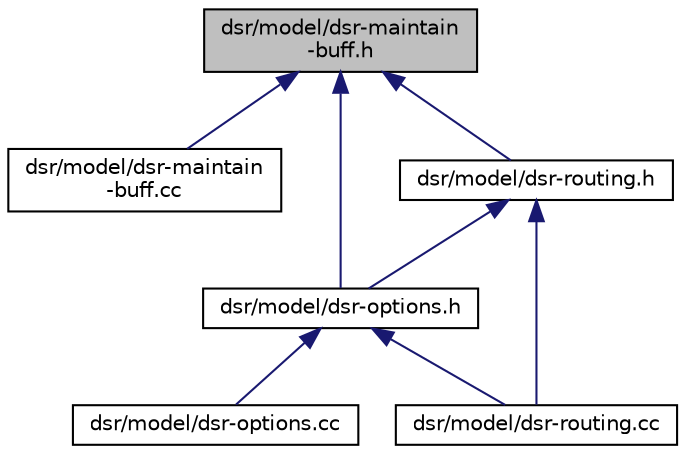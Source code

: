 digraph "dsr/model/dsr-maintain-buff.h"
{
  edge [fontname="Helvetica",fontsize="10",labelfontname="Helvetica",labelfontsize="10"];
  node [fontname="Helvetica",fontsize="10",shape=record];
  Node1 [label="dsr/model/dsr-maintain\l-buff.h",height=0.2,width=0.4,color="black", fillcolor="grey75", style="filled", fontcolor="black"];
  Node1 -> Node2 [dir="back",color="midnightblue",fontsize="10",style="solid"];
  Node2 [label="dsr/model/dsr-maintain\l-buff.cc",height=0.2,width=0.4,color="black", fillcolor="white", style="filled",URL="$d0/d7b/dsr-maintain-buff_8cc.html"];
  Node1 -> Node3 [dir="back",color="midnightblue",fontsize="10",style="solid"];
  Node3 [label="dsr/model/dsr-options.h",height=0.2,width=0.4,color="black", fillcolor="white", style="filled",URL="$d6/de0/dsr-options_8h.html"];
  Node3 -> Node4 [dir="back",color="midnightblue",fontsize="10",style="solid"];
  Node4 [label="dsr/model/dsr-options.cc",height=0.2,width=0.4,color="black", fillcolor="white", style="filled",URL="$dd/d52/dsr-options_8cc.html"];
  Node3 -> Node5 [dir="back",color="midnightblue",fontsize="10",style="solid"];
  Node5 [label="dsr/model/dsr-routing.cc",height=0.2,width=0.4,color="black", fillcolor="white", style="filled",URL="$d5/d3f/dsr-routing_8cc.html"];
  Node1 -> Node6 [dir="back",color="midnightblue",fontsize="10",style="solid"];
  Node6 [label="dsr/model/dsr-routing.h",height=0.2,width=0.4,color="black", fillcolor="white", style="filled",URL="$db/d08/dsr-routing_8h.html"];
  Node6 -> Node3 [dir="back",color="midnightblue",fontsize="10",style="solid"];
  Node6 -> Node5 [dir="back",color="midnightblue",fontsize="10",style="solid"];
}
